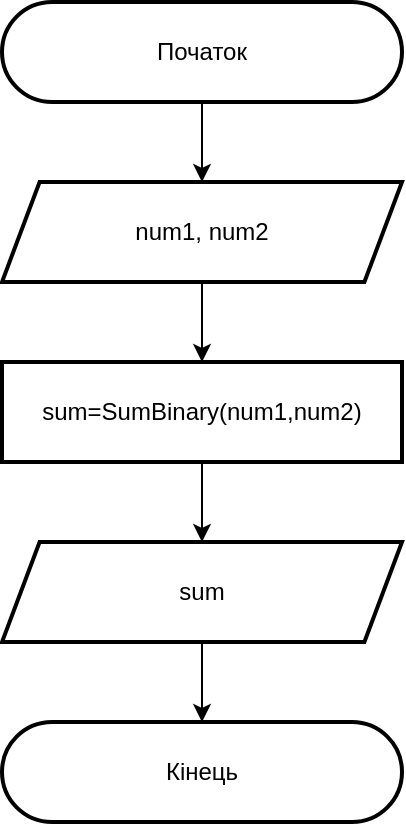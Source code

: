 <mxfile version="24.0.7" type="github">
  <diagram name="Page-1" id="vXCAeOeOAKo6qF7s6QAK">
    <mxGraphModel dx="819" dy="451" grid="1" gridSize="10" guides="1" tooltips="1" connect="1" arrows="1" fold="1" page="1" pageScale="1" pageWidth="850" pageHeight="1100" math="0" shadow="0">
      <root>
        <mxCell id="0" />
        <mxCell id="1" parent="0" />
        <mxCell id="uTgmYtJlbeOJ-IEf0yLh-4" style="edgeStyle=orthogonalEdgeStyle;rounded=0;orthogonalLoop=1;jettySize=auto;html=1;entryX=0.5;entryY=0;entryDx=0;entryDy=0;" edge="1" parent="1" source="uTgmYtJlbeOJ-IEf0yLh-1" target="uTgmYtJlbeOJ-IEf0yLh-3">
          <mxGeometry relative="1" as="geometry" />
        </mxCell>
        <mxCell id="uTgmYtJlbeOJ-IEf0yLh-1" value="&lt;font face=&quot;Helvetica&quot;&gt;Початок&lt;/font&gt;" style="rounded=1;whiteSpace=wrap;html=1;absoluteArcSize=1;arcSize=50;strokeWidth=2;" vertex="1" parent="1">
          <mxGeometry x="320" y="30" width="200" height="50" as="geometry" />
        </mxCell>
        <mxCell id="uTgmYtJlbeOJ-IEf0yLh-7" style="edgeStyle=orthogonalEdgeStyle;rounded=0;orthogonalLoop=1;jettySize=auto;html=1;entryX=0.5;entryY=0;entryDx=0;entryDy=0;" edge="1" parent="1" source="uTgmYtJlbeOJ-IEf0yLh-3" target="uTgmYtJlbeOJ-IEf0yLh-6">
          <mxGeometry relative="1" as="geometry" />
        </mxCell>
        <mxCell id="uTgmYtJlbeOJ-IEf0yLh-3" value="&lt;font face=&quot;Helvetica&quot;&gt;num1, num2&lt;/font&gt;" style="shape=parallelogram;html=1;strokeWidth=2;perimeter=parallelogramPerimeter;whiteSpace=wrap;rounded=1;arcSize=0;size=0.094;" vertex="1" parent="1">
          <mxGeometry x="320" y="120" width="200" height="50" as="geometry" />
        </mxCell>
        <mxCell id="uTgmYtJlbeOJ-IEf0yLh-9" style="edgeStyle=orthogonalEdgeStyle;rounded=0;orthogonalLoop=1;jettySize=auto;html=1;entryX=0.5;entryY=0;entryDx=0;entryDy=0;" edge="1" parent="1" source="uTgmYtJlbeOJ-IEf0yLh-6" target="uTgmYtJlbeOJ-IEf0yLh-8">
          <mxGeometry relative="1" as="geometry" />
        </mxCell>
        <mxCell id="uTgmYtJlbeOJ-IEf0yLh-6" value="&lt;font face=&quot;Helvetica&quot;&gt;sum=SumBinary(num1,num2)&lt;/font&gt;" style="rounded=1;whiteSpace=wrap;html=1;absoluteArcSize=1;arcSize=0;strokeWidth=2;" vertex="1" parent="1">
          <mxGeometry x="320" y="210" width="200" height="50" as="geometry" />
        </mxCell>
        <mxCell id="uTgmYtJlbeOJ-IEf0yLh-11" style="edgeStyle=orthogonalEdgeStyle;rounded=0;orthogonalLoop=1;jettySize=auto;html=1;exitX=0.5;exitY=1;exitDx=0;exitDy=0;entryX=0.5;entryY=0;entryDx=0;entryDy=0;" edge="1" parent="1" source="uTgmYtJlbeOJ-IEf0yLh-8" target="uTgmYtJlbeOJ-IEf0yLh-10">
          <mxGeometry relative="1" as="geometry" />
        </mxCell>
        <mxCell id="uTgmYtJlbeOJ-IEf0yLh-8" value="&lt;font face=&quot;Helvetica&quot;&gt;sum&lt;/font&gt;" style="shape=parallelogram;html=1;strokeWidth=2;perimeter=parallelogramPerimeter;whiteSpace=wrap;rounded=1;arcSize=0;size=0.094;" vertex="1" parent="1">
          <mxGeometry x="320" y="300" width="200" height="50" as="geometry" />
        </mxCell>
        <mxCell id="uTgmYtJlbeOJ-IEf0yLh-10" value="Кінець" style="rounded=1;whiteSpace=wrap;html=1;absoluteArcSize=1;arcSize=50;strokeWidth=2;" vertex="1" parent="1">
          <mxGeometry x="320" y="390" width="200" height="50" as="geometry" />
        </mxCell>
      </root>
    </mxGraphModel>
  </diagram>
</mxfile>
